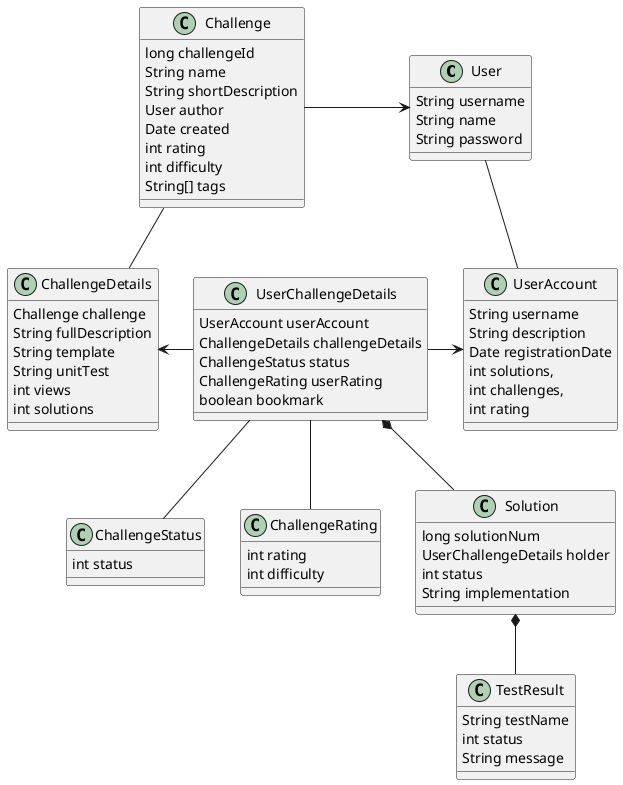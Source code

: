 @startuml

class User {
    String username
    String name
    String password
}

class UserAccount {
    String username
    String description
    Date registrationDate
    int solutions,
    int challenges,
    int rating
}

class Challenge {
    long challengeId
    String name
    String shortDescription
    User author
    Date created
    int rating
    int difficulty
    String[] tags
}

class ChallengeDetails {
    Challenge challenge
    String fullDescription
    String template
    String unitTest
    int views
    int solutions
}

class ChallengeStatus {
    int status
}

class ChallengeRating {
    int rating
    int difficulty
}

class UserChallengeDetails {
    UserAccount userAccount
    ChallengeDetails challengeDetails
    ChallengeStatus status
    ChallengeRating userRating
    boolean bookmark
}

class Solution {
    long solutionNum
    UserChallengeDetails holder
    int status
    String implementation
}

class TestResult {
    String testName
    int status
    String message
}


Challenge -> User
User -- UserAccount
Challenge -- ChallengeDetails
ChallengeDetails <- UserChallengeDetails
UserChallengeDetails -> UserAccount
UserChallengeDetails -- ChallengeStatus
UserChallengeDetails -- ChallengeRating
UserChallengeDetails *-- Solution
Solution *-- TestResult

@enduml
